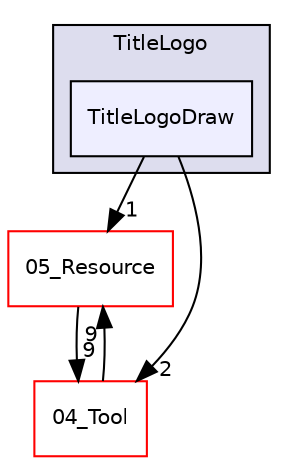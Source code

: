 digraph "C:/HAL/PG関係/03_作成プログラム/03_HAL授業/就職作品/Project/source/03_Object/2D/UI/TitleLogo/TitleLogoDraw" {
  compound=true
  node [ fontsize="10", fontname="Helvetica"];
  edge [ labelfontsize="10", labelfontname="Helvetica"];
  subgraph clusterdir_197302ba7ede1b606f791c9c7f7b2fc8 {
    graph [ bgcolor="#ddddee", pencolor="black", label="TitleLogo" fontname="Helvetica", fontsize="10", URL="dir_197302ba7ede1b606f791c9c7f7b2fc8.html"]
  dir_cd6a22433ce3489415cc92b170fd1220 [shape=box, label="TitleLogoDraw", style="filled", fillcolor="#eeeeff", pencolor="black", URL="dir_cd6a22433ce3489415cc92b170fd1220.html"];
  }
  dir_6e58c436369e4a795ef16d3c489c4702 [shape=box label="05_Resource" fillcolor="white" style="filled" color="red" URL="dir_6e58c436369e4a795ef16d3c489c4702.html"];
  dir_48bb4aacea20c6a8378e1408d864b090 [shape=box label="04_Tool" fillcolor="white" style="filled" color="red" URL="dir_48bb4aacea20c6a8378e1408d864b090.html"];
  dir_6e58c436369e4a795ef16d3c489c4702->dir_48bb4aacea20c6a8378e1408d864b090 [headlabel="9", labeldistance=1.5 headhref="dir_000158_000080.html"];
  dir_48bb4aacea20c6a8378e1408d864b090->dir_6e58c436369e4a795ef16d3c489c4702 [headlabel="9", labeldistance=1.5 headhref="dir_000080_000158.html"];
  dir_cd6a22433ce3489415cc92b170fd1220->dir_6e58c436369e4a795ef16d3c489c4702 [headlabel="1", labeldistance=1.5 headhref="dir_000045_000158.html"];
  dir_cd6a22433ce3489415cc92b170fd1220->dir_48bb4aacea20c6a8378e1408d864b090 [headlabel="2", labeldistance=1.5 headhref="dir_000045_000080.html"];
}
